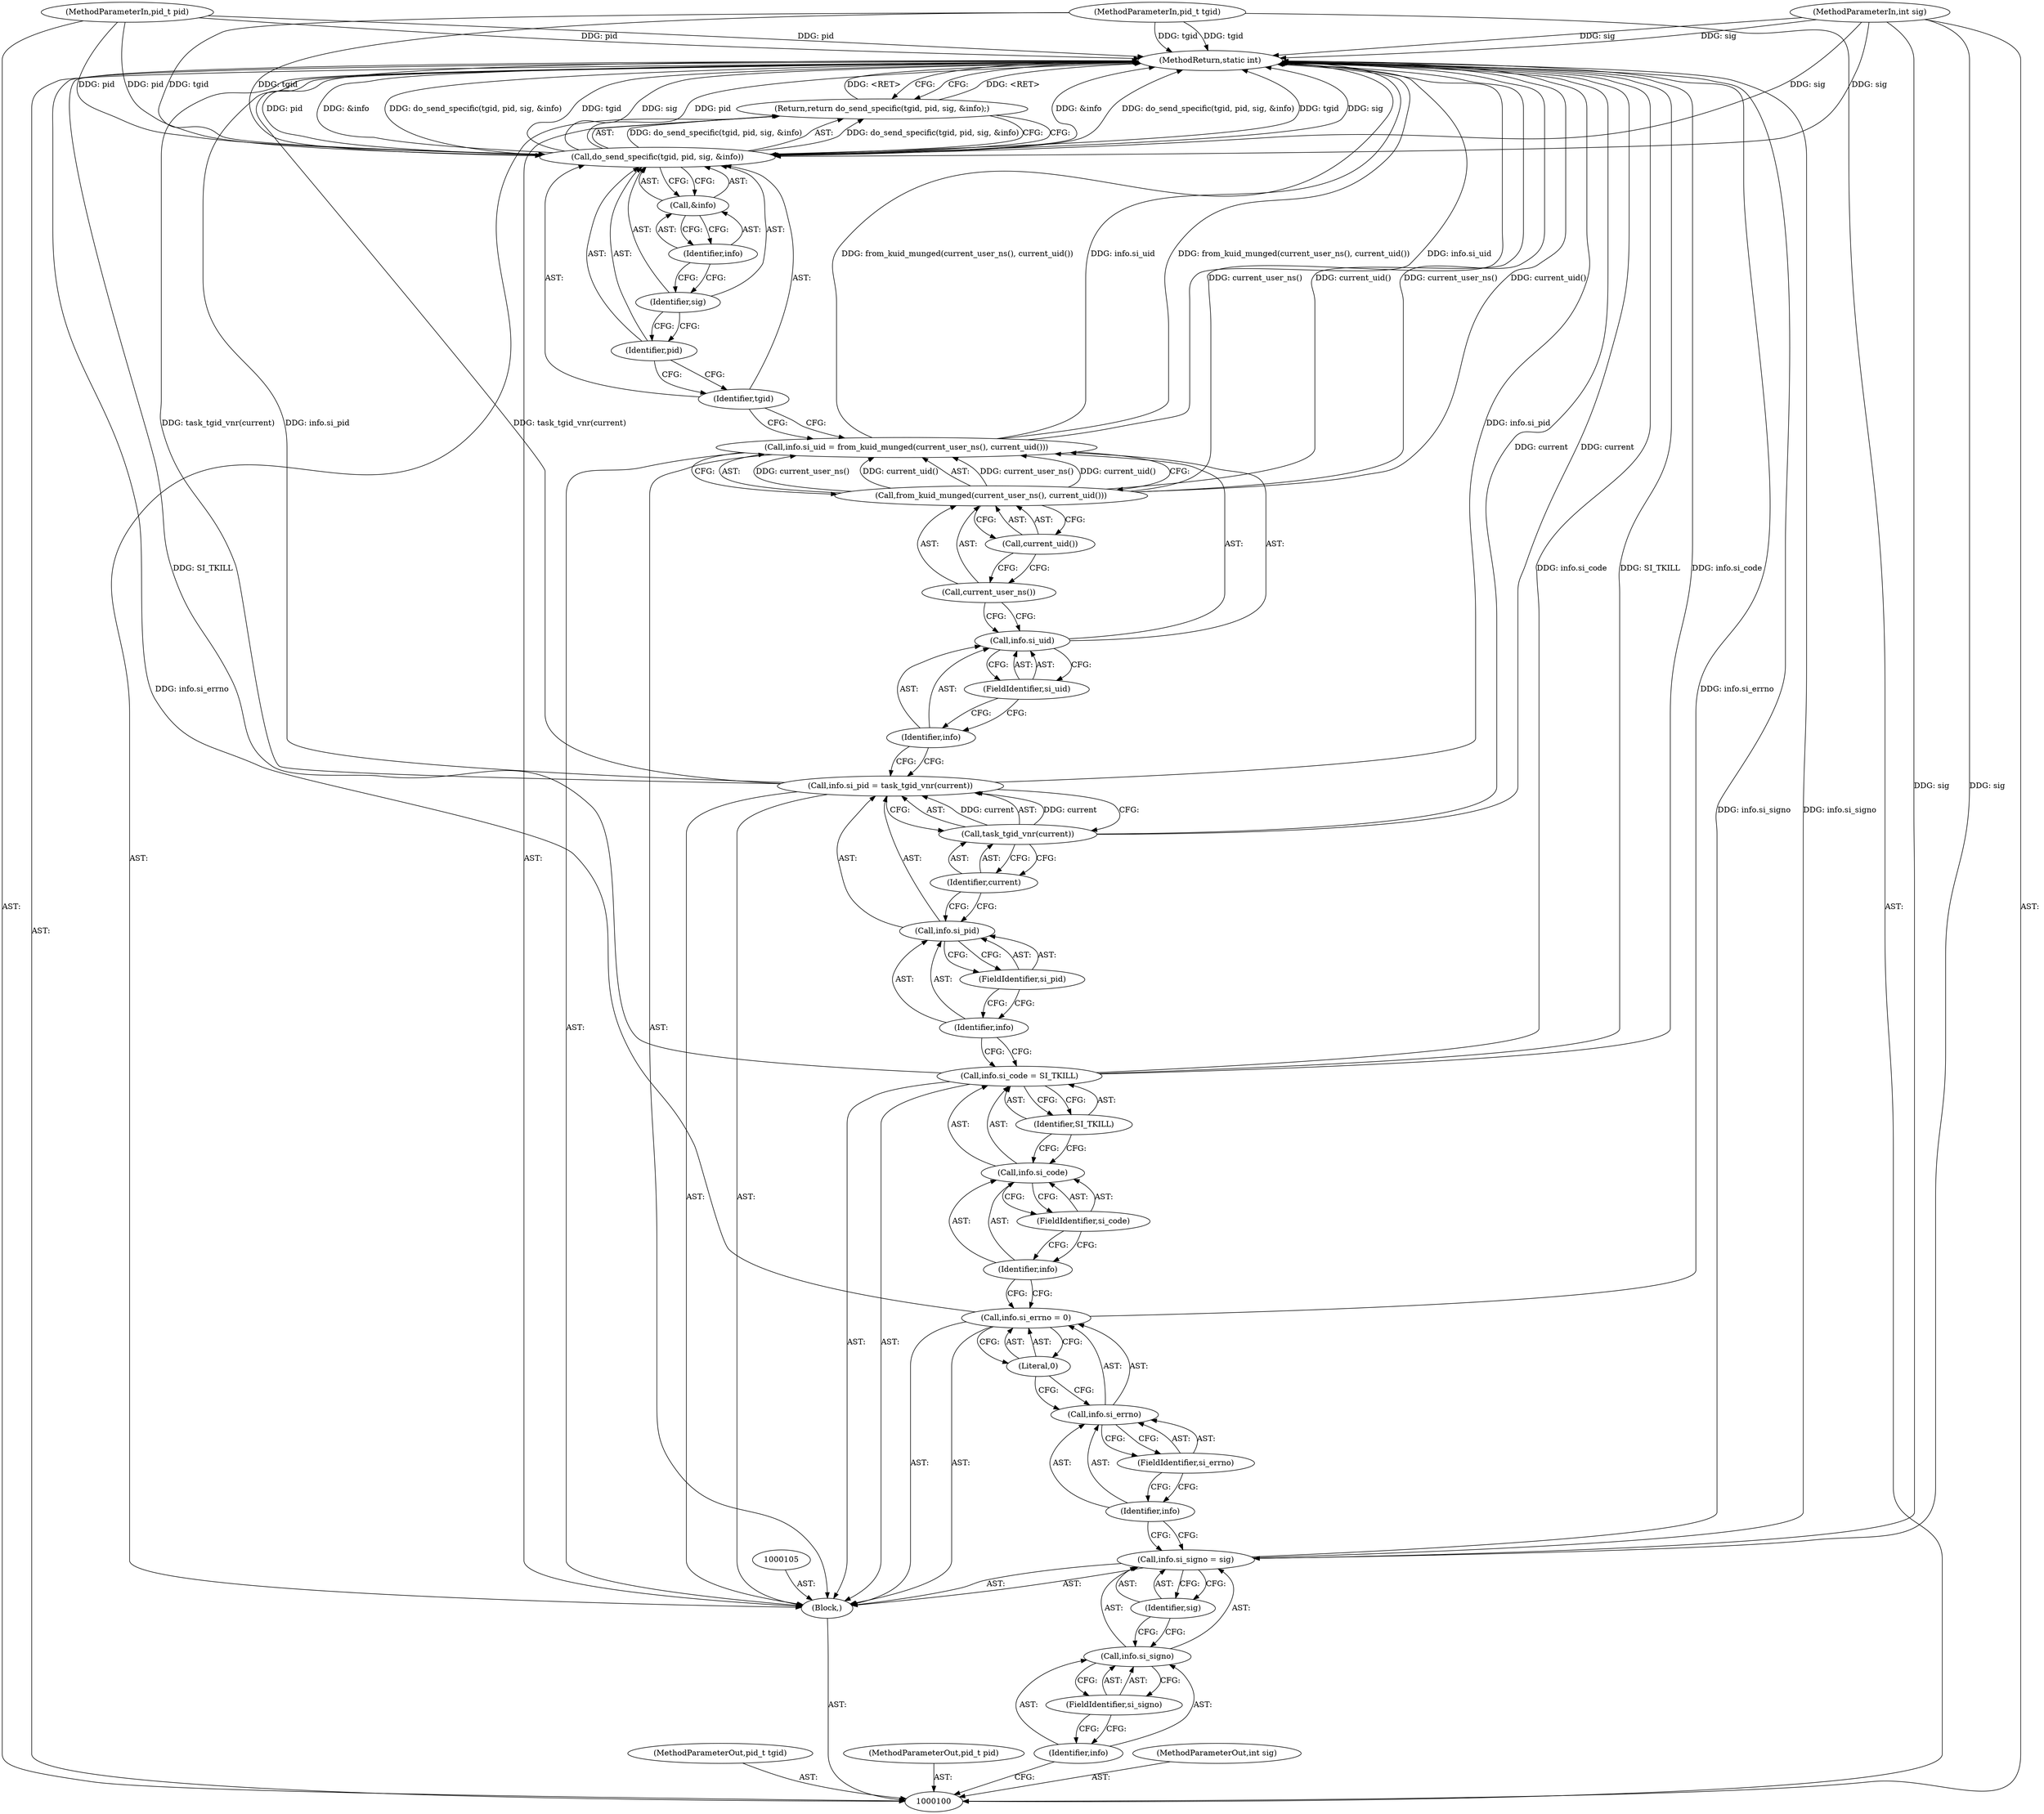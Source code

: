 digraph "1_linux_b9e146d8eb3b9ecae5086d373b50fa0c1f3e7f0f" {
"1000141" [label="(MethodReturn,static int)"];
"1000101" [label="(MethodParameterIn,pid_t tgid)"];
"1000185" [label="(MethodParameterOut,pid_t tgid)"];
"1000102" [label="(MethodParameterIn,pid_t pid)"];
"1000186" [label="(MethodParameterOut,pid_t pid)"];
"1000103" [label="(MethodParameterIn,int sig)"];
"1000187" [label="(MethodParameterOut,int sig)"];
"1000134" [label="(Return,return do_send_specific(tgid, pid, sig, &info);)"];
"1000136" [label="(Identifier,tgid)"];
"1000137" [label="(Identifier,pid)"];
"1000138" [label="(Identifier,sig)"];
"1000139" [label="(Call,&info)"];
"1000140" [label="(Identifier,info)"];
"1000135" [label="(Call,do_send_specific(tgid, pid, sig, &info))"];
"1000104" [label="(Block,)"];
"1000110" [label="(Identifier,sig)"];
"1000106" [label="(Call,info.si_signo = sig)"];
"1000107" [label="(Call,info.si_signo)"];
"1000108" [label="(Identifier,info)"];
"1000109" [label="(FieldIdentifier,si_signo)"];
"1000115" [label="(Literal,0)"];
"1000111" [label="(Call,info.si_errno = 0)"];
"1000112" [label="(Call,info.si_errno)"];
"1000113" [label="(Identifier,info)"];
"1000114" [label="(FieldIdentifier,si_errno)"];
"1000116" [label="(Call,info.si_code = SI_TKILL)"];
"1000117" [label="(Call,info.si_code)"];
"1000118" [label="(Identifier,info)"];
"1000120" [label="(Identifier,SI_TKILL)"];
"1000119" [label="(FieldIdentifier,si_code)"];
"1000121" [label="(Call,info.si_pid = task_tgid_vnr(current))"];
"1000122" [label="(Call,info.si_pid)"];
"1000123" [label="(Identifier,info)"];
"1000125" [label="(Call,task_tgid_vnr(current))"];
"1000126" [label="(Identifier,current)"];
"1000124" [label="(FieldIdentifier,si_pid)"];
"1000127" [label="(Call,info.si_uid = from_kuid_munged(current_user_ns(), current_uid()))"];
"1000128" [label="(Call,info.si_uid)"];
"1000129" [label="(Identifier,info)"];
"1000131" [label="(Call,from_kuid_munged(current_user_ns(), current_uid()))"];
"1000132" [label="(Call,current_user_ns())"];
"1000133" [label="(Call,current_uid())"];
"1000130" [label="(FieldIdentifier,si_uid)"];
"1000141" -> "1000100"  [label="AST: "];
"1000141" -> "1000134"  [label="CFG: "];
"1000134" -> "1000141"  [label="DDG: <RET>"];
"1000116" -> "1000141"  [label="DDG: info.si_code"];
"1000116" -> "1000141"  [label="DDG: SI_TKILL"];
"1000125" -> "1000141"  [label="DDG: current"];
"1000121" -> "1000141"  [label="DDG: task_tgid_vnr(current)"];
"1000121" -> "1000141"  [label="DDG: info.si_pid"];
"1000106" -> "1000141"  [label="DDG: info.si_signo"];
"1000103" -> "1000141"  [label="DDG: sig"];
"1000127" -> "1000141"  [label="DDG: from_kuid_munged(current_user_ns(), current_uid())"];
"1000127" -> "1000141"  [label="DDG: info.si_uid"];
"1000131" -> "1000141"  [label="DDG: current_user_ns()"];
"1000131" -> "1000141"  [label="DDG: current_uid()"];
"1000135" -> "1000141"  [label="DDG: &info"];
"1000135" -> "1000141"  [label="DDG: do_send_specific(tgid, pid, sig, &info)"];
"1000135" -> "1000141"  [label="DDG: tgid"];
"1000135" -> "1000141"  [label="DDG: sig"];
"1000135" -> "1000141"  [label="DDG: pid"];
"1000102" -> "1000141"  [label="DDG: pid"];
"1000111" -> "1000141"  [label="DDG: info.si_errno"];
"1000101" -> "1000141"  [label="DDG: tgid"];
"1000101" -> "1000100"  [label="AST: "];
"1000101" -> "1000141"  [label="DDG: tgid"];
"1000101" -> "1000135"  [label="DDG: tgid"];
"1000185" -> "1000100"  [label="AST: "];
"1000102" -> "1000100"  [label="AST: "];
"1000102" -> "1000141"  [label="DDG: pid"];
"1000102" -> "1000135"  [label="DDG: pid"];
"1000186" -> "1000100"  [label="AST: "];
"1000103" -> "1000100"  [label="AST: "];
"1000103" -> "1000141"  [label="DDG: sig"];
"1000103" -> "1000106"  [label="DDG: sig"];
"1000103" -> "1000135"  [label="DDG: sig"];
"1000187" -> "1000100"  [label="AST: "];
"1000134" -> "1000104"  [label="AST: "];
"1000134" -> "1000135"  [label="CFG: "];
"1000135" -> "1000134"  [label="AST: "];
"1000141" -> "1000134"  [label="CFG: "];
"1000134" -> "1000141"  [label="DDG: <RET>"];
"1000135" -> "1000134"  [label="DDG: do_send_specific(tgid, pid, sig, &info)"];
"1000136" -> "1000135"  [label="AST: "];
"1000136" -> "1000127"  [label="CFG: "];
"1000137" -> "1000136"  [label="CFG: "];
"1000137" -> "1000135"  [label="AST: "];
"1000137" -> "1000136"  [label="CFG: "];
"1000138" -> "1000137"  [label="CFG: "];
"1000138" -> "1000135"  [label="AST: "];
"1000138" -> "1000137"  [label="CFG: "];
"1000140" -> "1000138"  [label="CFG: "];
"1000139" -> "1000135"  [label="AST: "];
"1000139" -> "1000140"  [label="CFG: "];
"1000140" -> "1000139"  [label="AST: "];
"1000135" -> "1000139"  [label="CFG: "];
"1000140" -> "1000139"  [label="AST: "];
"1000140" -> "1000138"  [label="CFG: "];
"1000139" -> "1000140"  [label="CFG: "];
"1000135" -> "1000134"  [label="AST: "];
"1000135" -> "1000139"  [label="CFG: "];
"1000136" -> "1000135"  [label="AST: "];
"1000137" -> "1000135"  [label="AST: "];
"1000138" -> "1000135"  [label="AST: "];
"1000139" -> "1000135"  [label="AST: "];
"1000134" -> "1000135"  [label="CFG: "];
"1000135" -> "1000141"  [label="DDG: &info"];
"1000135" -> "1000141"  [label="DDG: do_send_specific(tgid, pid, sig, &info)"];
"1000135" -> "1000141"  [label="DDG: tgid"];
"1000135" -> "1000141"  [label="DDG: sig"];
"1000135" -> "1000141"  [label="DDG: pid"];
"1000135" -> "1000134"  [label="DDG: do_send_specific(tgid, pid, sig, &info)"];
"1000101" -> "1000135"  [label="DDG: tgid"];
"1000102" -> "1000135"  [label="DDG: pid"];
"1000103" -> "1000135"  [label="DDG: sig"];
"1000104" -> "1000100"  [label="AST: "];
"1000105" -> "1000104"  [label="AST: "];
"1000106" -> "1000104"  [label="AST: "];
"1000111" -> "1000104"  [label="AST: "];
"1000116" -> "1000104"  [label="AST: "];
"1000121" -> "1000104"  [label="AST: "];
"1000127" -> "1000104"  [label="AST: "];
"1000134" -> "1000104"  [label="AST: "];
"1000110" -> "1000106"  [label="AST: "];
"1000110" -> "1000107"  [label="CFG: "];
"1000106" -> "1000110"  [label="CFG: "];
"1000106" -> "1000104"  [label="AST: "];
"1000106" -> "1000110"  [label="CFG: "];
"1000107" -> "1000106"  [label="AST: "];
"1000110" -> "1000106"  [label="AST: "];
"1000113" -> "1000106"  [label="CFG: "];
"1000106" -> "1000141"  [label="DDG: info.si_signo"];
"1000103" -> "1000106"  [label="DDG: sig"];
"1000107" -> "1000106"  [label="AST: "];
"1000107" -> "1000109"  [label="CFG: "];
"1000108" -> "1000107"  [label="AST: "];
"1000109" -> "1000107"  [label="AST: "];
"1000110" -> "1000107"  [label="CFG: "];
"1000108" -> "1000107"  [label="AST: "];
"1000108" -> "1000100"  [label="CFG: "];
"1000109" -> "1000108"  [label="CFG: "];
"1000109" -> "1000107"  [label="AST: "];
"1000109" -> "1000108"  [label="CFG: "];
"1000107" -> "1000109"  [label="CFG: "];
"1000115" -> "1000111"  [label="AST: "];
"1000115" -> "1000112"  [label="CFG: "];
"1000111" -> "1000115"  [label="CFG: "];
"1000111" -> "1000104"  [label="AST: "];
"1000111" -> "1000115"  [label="CFG: "];
"1000112" -> "1000111"  [label="AST: "];
"1000115" -> "1000111"  [label="AST: "];
"1000118" -> "1000111"  [label="CFG: "];
"1000111" -> "1000141"  [label="DDG: info.si_errno"];
"1000112" -> "1000111"  [label="AST: "];
"1000112" -> "1000114"  [label="CFG: "];
"1000113" -> "1000112"  [label="AST: "];
"1000114" -> "1000112"  [label="AST: "];
"1000115" -> "1000112"  [label="CFG: "];
"1000113" -> "1000112"  [label="AST: "];
"1000113" -> "1000106"  [label="CFG: "];
"1000114" -> "1000113"  [label="CFG: "];
"1000114" -> "1000112"  [label="AST: "];
"1000114" -> "1000113"  [label="CFG: "];
"1000112" -> "1000114"  [label="CFG: "];
"1000116" -> "1000104"  [label="AST: "];
"1000116" -> "1000120"  [label="CFG: "];
"1000117" -> "1000116"  [label="AST: "];
"1000120" -> "1000116"  [label="AST: "];
"1000123" -> "1000116"  [label="CFG: "];
"1000116" -> "1000141"  [label="DDG: info.si_code"];
"1000116" -> "1000141"  [label="DDG: SI_TKILL"];
"1000117" -> "1000116"  [label="AST: "];
"1000117" -> "1000119"  [label="CFG: "];
"1000118" -> "1000117"  [label="AST: "];
"1000119" -> "1000117"  [label="AST: "];
"1000120" -> "1000117"  [label="CFG: "];
"1000118" -> "1000117"  [label="AST: "];
"1000118" -> "1000111"  [label="CFG: "];
"1000119" -> "1000118"  [label="CFG: "];
"1000120" -> "1000116"  [label="AST: "];
"1000120" -> "1000117"  [label="CFG: "];
"1000116" -> "1000120"  [label="CFG: "];
"1000119" -> "1000117"  [label="AST: "];
"1000119" -> "1000118"  [label="CFG: "];
"1000117" -> "1000119"  [label="CFG: "];
"1000121" -> "1000104"  [label="AST: "];
"1000121" -> "1000125"  [label="CFG: "];
"1000122" -> "1000121"  [label="AST: "];
"1000125" -> "1000121"  [label="AST: "];
"1000129" -> "1000121"  [label="CFG: "];
"1000121" -> "1000141"  [label="DDG: task_tgid_vnr(current)"];
"1000121" -> "1000141"  [label="DDG: info.si_pid"];
"1000125" -> "1000121"  [label="DDG: current"];
"1000122" -> "1000121"  [label="AST: "];
"1000122" -> "1000124"  [label="CFG: "];
"1000123" -> "1000122"  [label="AST: "];
"1000124" -> "1000122"  [label="AST: "];
"1000126" -> "1000122"  [label="CFG: "];
"1000123" -> "1000122"  [label="AST: "];
"1000123" -> "1000116"  [label="CFG: "];
"1000124" -> "1000123"  [label="CFG: "];
"1000125" -> "1000121"  [label="AST: "];
"1000125" -> "1000126"  [label="CFG: "];
"1000126" -> "1000125"  [label="AST: "];
"1000121" -> "1000125"  [label="CFG: "];
"1000125" -> "1000141"  [label="DDG: current"];
"1000125" -> "1000121"  [label="DDG: current"];
"1000126" -> "1000125"  [label="AST: "];
"1000126" -> "1000122"  [label="CFG: "];
"1000125" -> "1000126"  [label="CFG: "];
"1000124" -> "1000122"  [label="AST: "];
"1000124" -> "1000123"  [label="CFG: "];
"1000122" -> "1000124"  [label="CFG: "];
"1000127" -> "1000104"  [label="AST: "];
"1000127" -> "1000131"  [label="CFG: "];
"1000128" -> "1000127"  [label="AST: "];
"1000131" -> "1000127"  [label="AST: "];
"1000136" -> "1000127"  [label="CFG: "];
"1000127" -> "1000141"  [label="DDG: from_kuid_munged(current_user_ns(), current_uid())"];
"1000127" -> "1000141"  [label="DDG: info.si_uid"];
"1000131" -> "1000127"  [label="DDG: current_user_ns()"];
"1000131" -> "1000127"  [label="DDG: current_uid()"];
"1000128" -> "1000127"  [label="AST: "];
"1000128" -> "1000130"  [label="CFG: "];
"1000129" -> "1000128"  [label="AST: "];
"1000130" -> "1000128"  [label="AST: "];
"1000132" -> "1000128"  [label="CFG: "];
"1000129" -> "1000128"  [label="AST: "];
"1000129" -> "1000121"  [label="CFG: "];
"1000130" -> "1000129"  [label="CFG: "];
"1000131" -> "1000127"  [label="AST: "];
"1000131" -> "1000133"  [label="CFG: "];
"1000132" -> "1000131"  [label="AST: "];
"1000133" -> "1000131"  [label="AST: "];
"1000127" -> "1000131"  [label="CFG: "];
"1000131" -> "1000141"  [label="DDG: current_user_ns()"];
"1000131" -> "1000141"  [label="DDG: current_uid()"];
"1000131" -> "1000127"  [label="DDG: current_user_ns()"];
"1000131" -> "1000127"  [label="DDG: current_uid()"];
"1000132" -> "1000131"  [label="AST: "];
"1000132" -> "1000128"  [label="CFG: "];
"1000133" -> "1000132"  [label="CFG: "];
"1000133" -> "1000131"  [label="AST: "];
"1000133" -> "1000132"  [label="CFG: "];
"1000131" -> "1000133"  [label="CFG: "];
"1000130" -> "1000128"  [label="AST: "];
"1000130" -> "1000129"  [label="CFG: "];
"1000128" -> "1000130"  [label="CFG: "];
}
